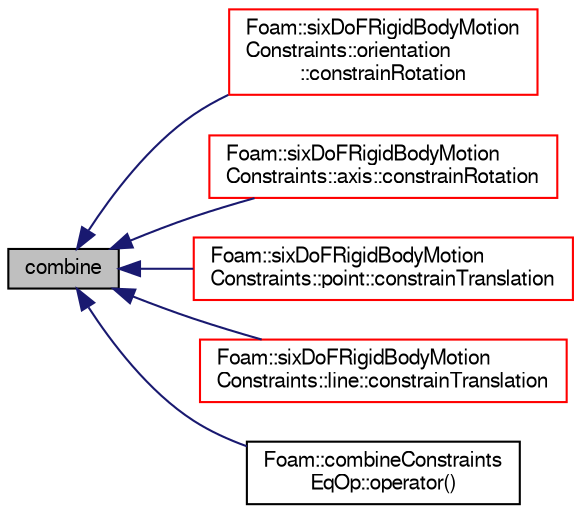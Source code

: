 digraph "combine"
{
  bgcolor="transparent";
  edge [fontname="FreeSans",fontsize="10",labelfontname="FreeSans",labelfontsize="10"];
  node [fontname="FreeSans",fontsize="10",shape=record];
  rankdir="LR";
  Node56 [label="combine",height=0.2,width=0.4,color="black", fillcolor="grey75", style="filled", fontcolor="black"];
  Node56 -> Node57 [dir="back",color="midnightblue",fontsize="10",style="solid",fontname="FreeSans"];
  Node57 [label="Foam::sixDoFRigidBodyMotion\lConstraints::orientation\l::constrainRotation",height=0.2,width=0.4,color="red",URL="$a29486.html#a5ed0f908100ee6c7a1b91fb87f4dad36",tooltip="Apply and accumulate rotational constraints. "];
  Node56 -> Node61 [dir="back",color="midnightblue",fontsize="10",style="solid",fontname="FreeSans"];
  Node61 [label="Foam::sixDoFRigidBodyMotion\lConstraints::axis::constrainRotation",height=0.2,width=0.4,color="red",URL="$a29478.html#a5ed0f908100ee6c7a1b91fb87f4dad36",tooltip="Apply and accumulate rotational constraints. "];
  Node56 -> Node65 [dir="back",color="midnightblue",fontsize="10",style="solid",fontname="FreeSans"];
  Node65 [label="Foam::sixDoFRigidBodyMotion\lConstraints::point::constrainTranslation",height=0.2,width=0.4,color="red",URL="$a29494.html#a9221de3c2d648e898a823a0d45beaf4f",tooltip="Apply and accumulate translational constraints. "];
  Node56 -> Node69 [dir="back",color="midnightblue",fontsize="10",style="solid",fontname="FreeSans"];
  Node69 [label="Foam::sixDoFRigidBodyMotion\lConstraints::line::constrainTranslation",height=0.2,width=0.4,color="red",URL="$a29482.html#a9221de3c2d648e898a823a0d45beaf4f",tooltip="Apply and accumulate translational constraints. "];
  Node56 -> Node73 [dir="back",color="midnightblue",fontsize="10",style="solid",fontname="FreeSans"];
  Node73 [label="Foam::combineConstraints\lEqOp::operator()",height=0.2,width=0.4,color="black",URL="$a26646.html#a4c576b847e731d6cc4739be3a7cbe019"];
}
